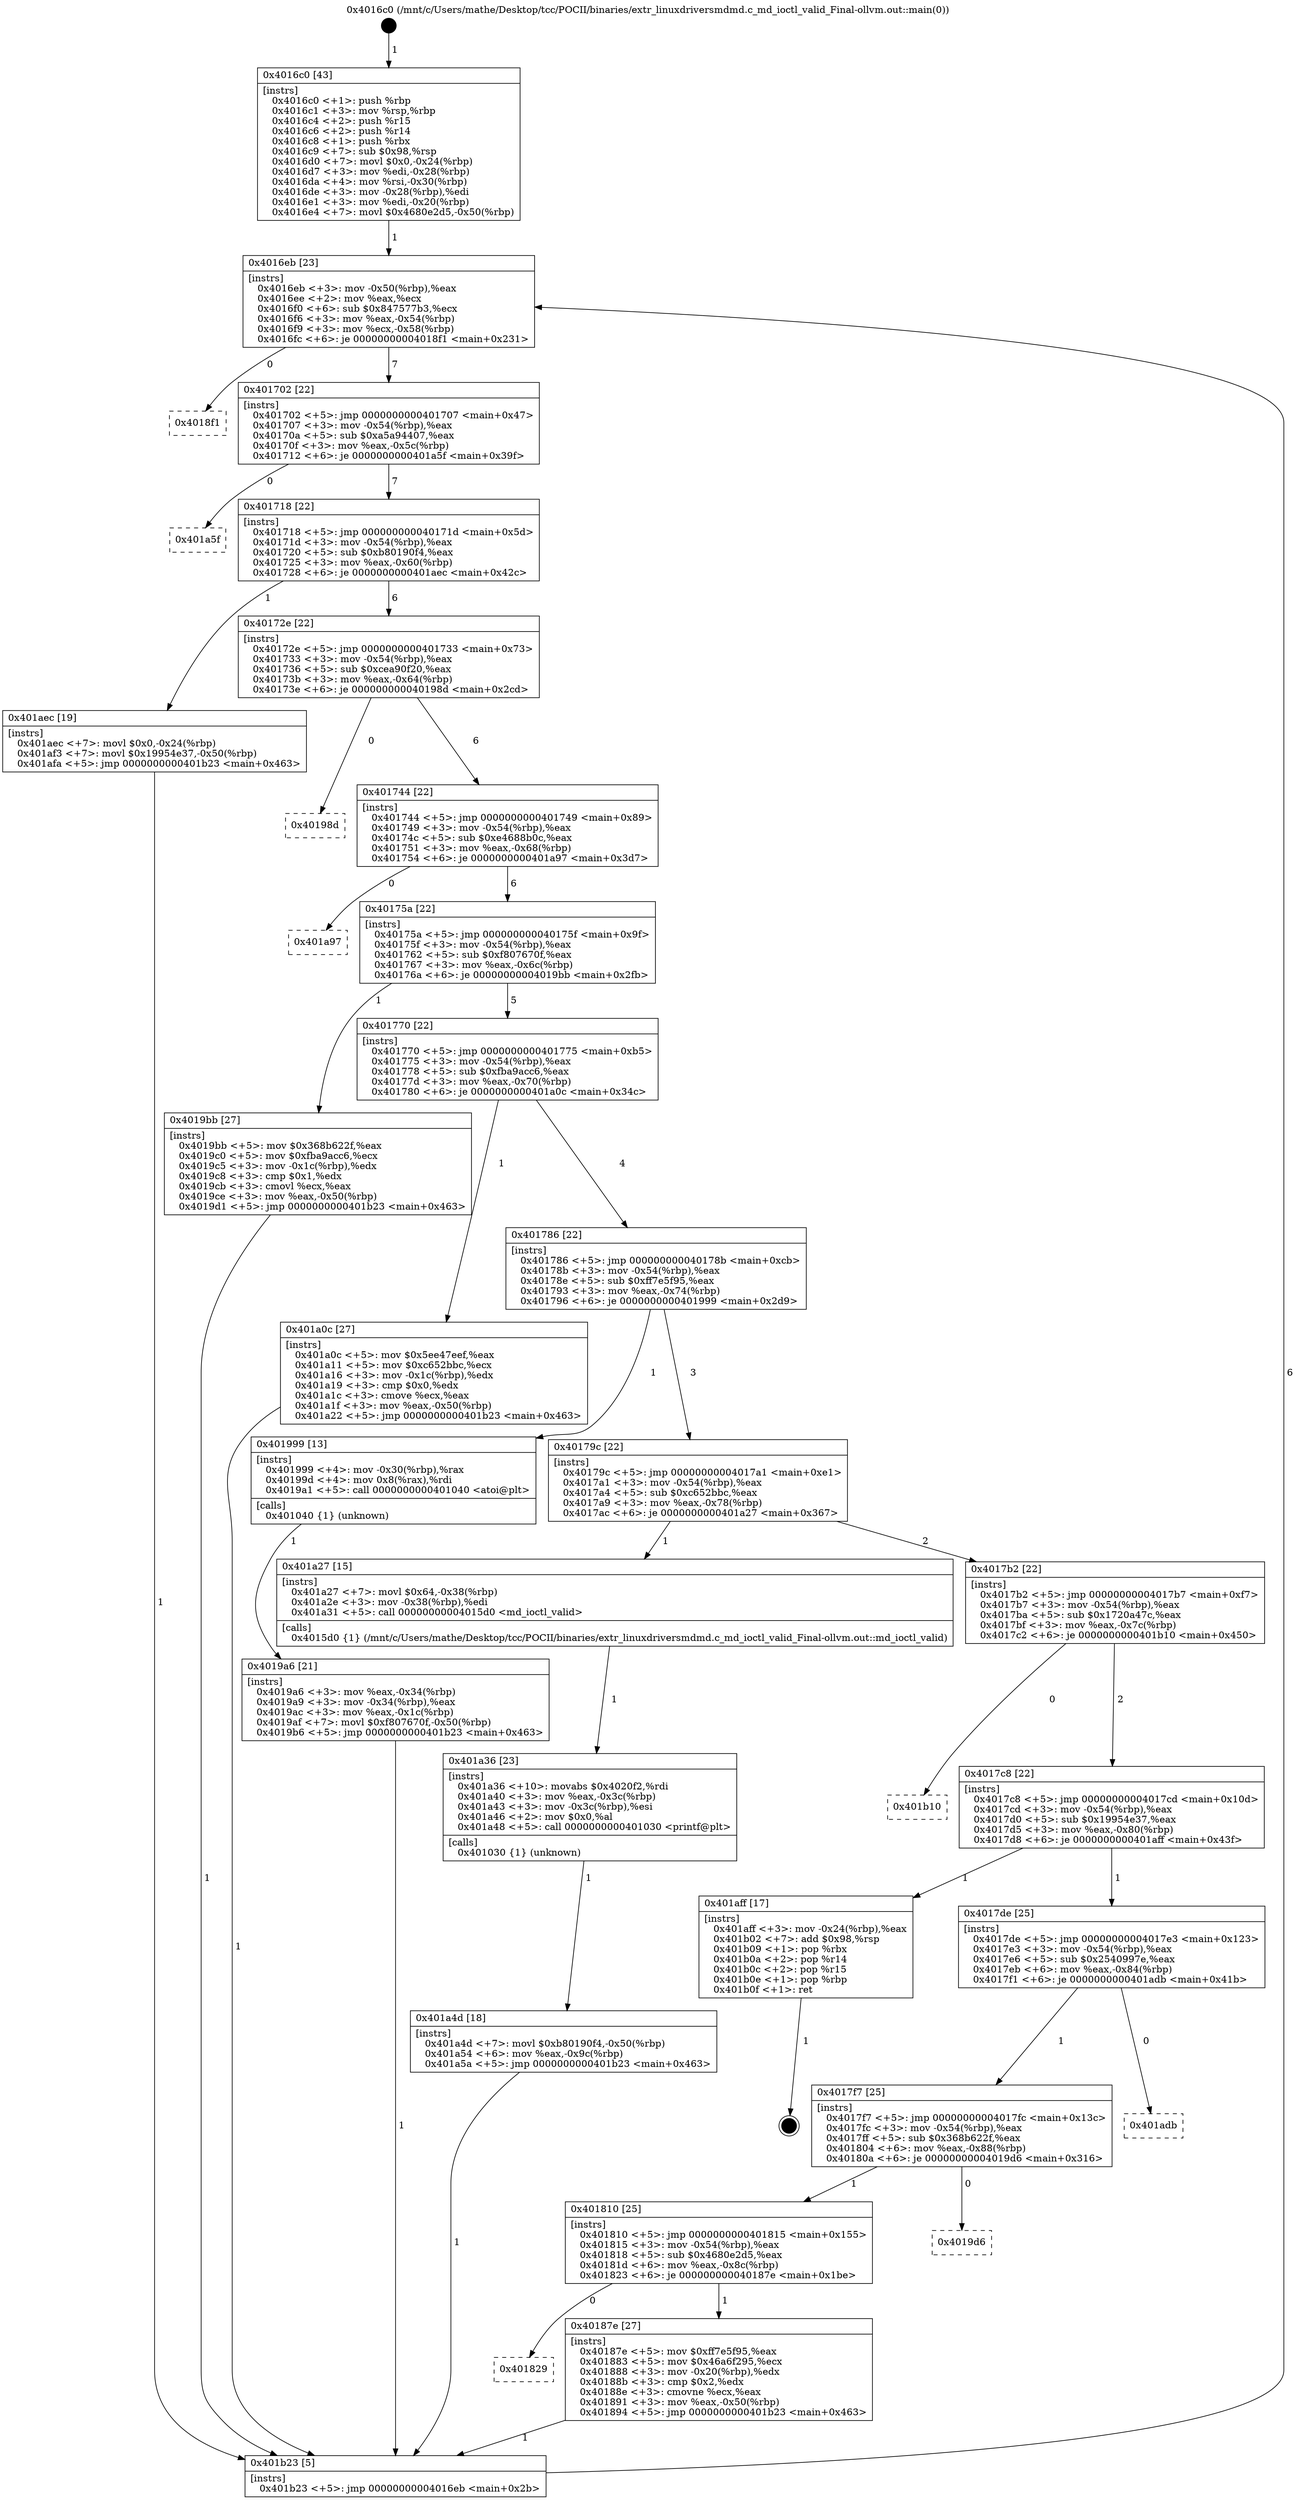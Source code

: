 digraph "0x4016c0" {
  label = "0x4016c0 (/mnt/c/Users/mathe/Desktop/tcc/POCII/binaries/extr_linuxdriversmdmd.c_md_ioctl_valid_Final-ollvm.out::main(0))"
  labelloc = "t"
  node[shape=record]

  Entry [label="",width=0.3,height=0.3,shape=circle,fillcolor=black,style=filled]
  "0x4016eb" [label="{
     0x4016eb [23]\l
     | [instrs]\l
     &nbsp;&nbsp;0x4016eb \<+3\>: mov -0x50(%rbp),%eax\l
     &nbsp;&nbsp;0x4016ee \<+2\>: mov %eax,%ecx\l
     &nbsp;&nbsp;0x4016f0 \<+6\>: sub $0x847577b3,%ecx\l
     &nbsp;&nbsp;0x4016f6 \<+3\>: mov %eax,-0x54(%rbp)\l
     &nbsp;&nbsp;0x4016f9 \<+3\>: mov %ecx,-0x58(%rbp)\l
     &nbsp;&nbsp;0x4016fc \<+6\>: je 00000000004018f1 \<main+0x231\>\l
  }"]
  "0x4018f1" [label="{
     0x4018f1\l
  }", style=dashed]
  "0x401702" [label="{
     0x401702 [22]\l
     | [instrs]\l
     &nbsp;&nbsp;0x401702 \<+5\>: jmp 0000000000401707 \<main+0x47\>\l
     &nbsp;&nbsp;0x401707 \<+3\>: mov -0x54(%rbp),%eax\l
     &nbsp;&nbsp;0x40170a \<+5\>: sub $0xa5a94407,%eax\l
     &nbsp;&nbsp;0x40170f \<+3\>: mov %eax,-0x5c(%rbp)\l
     &nbsp;&nbsp;0x401712 \<+6\>: je 0000000000401a5f \<main+0x39f\>\l
  }"]
  Exit [label="",width=0.3,height=0.3,shape=circle,fillcolor=black,style=filled,peripheries=2]
  "0x401a5f" [label="{
     0x401a5f\l
  }", style=dashed]
  "0x401718" [label="{
     0x401718 [22]\l
     | [instrs]\l
     &nbsp;&nbsp;0x401718 \<+5\>: jmp 000000000040171d \<main+0x5d\>\l
     &nbsp;&nbsp;0x40171d \<+3\>: mov -0x54(%rbp),%eax\l
     &nbsp;&nbsp;0x401720 \<+5\>: sub $0xb80190f4,%eax\l
     &nbsp;&nbsp;0x401725 \<+3\>: mov %eax,-0x60(%rbp)\l
     &nbsp;&nbsp;0x401728 \<+6\>: je 0000000000401aec \<main+0x42c\>\l
  }"]
  "0x401a4d" [label="{
     0x401a4d [18]\l
     | [instrs]\l
     &nbsp;&nbsp;0x401a4d \<+7\>: movl $0xb80190f4,-0x50(%rbp)\l
     &nbsp;&nbsp;0x401a54 \<+6\>: mov %eax,-0x9c(%rbp)\l
     &nbsp;&nbsp;0x401a5a \<+5\>: jmp 0000000000401b23 \<main+0x463\>\l
  }"]
  "0x401aec" [label="{
     0x401aec [19]\l
     | [instrs]\l
     &nbsp;&nbsp;0x401aec \<+7\>: movl $0x0,-0x24(%rbp)\l
     &nbsp;&nbsp;0x401af3 \<+7\>: movl $0x19954e37,-0x50(%rbp)\l
     &nbsp;&nbsp;0x401afa \<+5\>: jmp 0000000000401b23 \<main+0x463\>\l
  }"]
  "0x40172e" [label="{
     0x40172e [22]\l
     | [instrs]\l
     &nbsp;&nbsp;0x40172e \<+5\>: jmp 0000000000401733 \<main+0x73\>\l
     &nbsp;&nbsp;0x401733 \<+3\>: mov -0x54(%rbp),%eax\l
     &nbsp;&nbsp;0x401736 \<+5\>: sub $0xcea90f20,%eax\l
     &nbsp;&nbsp;0x40173b \<+3\>: mov %eax,-0x64(%rbp)\l
     &nbsp;&nbsp;0x40173e \<+6\>: je 000000000040198d \<main+0x2cd\>\l
  }"]
  "0x401a36" [label="{
     0x401a36 [23]\l
     | [instrs]\l
     &nbsp;&nbsp;0x401a36 \<+10\>: movabs $0x4020f2,%rdi\l
     &nbsp;&nbsp;0x401a40 \<+3\>: mov %eax,-0x3c(%rbp)\l
     &nbsp;&nbsp;0x401a43 \<+3\>: mov -0x3c(%rbp),%esi\l
     &nbsp;&nbsp;0x401a46 \<+2\>: mov $0x0,%al\l
     &nbsp;&nbsp;0x401a48 \<+5\>: call 0000000000401030 \<printf@plt\>\l
     | [calls]\l
     &nbsp;&nbsp;0x401030 \{1\} (unknown)\l
  }"]
  "0x40198d" [label="{
     0x40198d\l
  }", style=dashed]
  "0x401744" [label="{
     0x401744 [22]\l
     | [instrs]\l
     &nbsp;&nbsp;0x401744 \<+5\>: jmp 0000000000401749 \<main+0x89\>\l
     &nbsp;&nbsp;0x401749 \<+3\>: mov -0x54(%rbp),%eax\l
     &nbsp;&nbsp;0x40174c \<+5\>: sub $0xe4688b0c,%eax\l
     &nbsp;&nbsp;0x401751 \<+3\>: mov %eax,-0x68(%rbp)\l
     &nbsp;&nbsp;0x401754 \<+6\>: je 0000000000401a97 \<main+0x3d7\>\l
  }"]
  "0x4019a6" [label="{
     0x4019a6 [21]\l
     | [instrs]\l
     &nbsp;&nbsp;0x4019a6 \<+3\>: mov %eax,-0x34(%rbp)\l
     &nbsp;&nbsp;0x4019a9 \<+3\>: mov -0x34(%rbp),%eax\l
     &nbsp;&nbsp;0x4019ac \<+3\>: mov %eax,-0x1c(%rbp)\l
     &nbsp;&nbsp;0x4019af \<+7\>: movl $0xf807670f,-0x50(%rbp)\l
     &nbsp;&nbsp;0x4019b6 \<+5\>: jmp 0000000000401b23 \<main+0x463\>\l
  }"]
  "0x401a97" [label="{
     0x401a97\l
  }", style=dashed]
  "0x40175a" [label="{
     0x40175a [22]\l
     | [instrs]\l
     &nbsp;&nbsp;0x40175a \<+5\>: jmp 000000000040175f \<main+0x9f\>\l
     &nbsp;&nbsp;0x40175f \<+3\>: mov -0x54(%rbp),%eax\l
     &nbsp;&nbsp;0x401762 \<+5\>: sub $0xf807670f,%eax\l
     &nbsp;&nbsp;0x401767 \<+3\>: mov %eax,-0x6c(%rbp)\l
     &nbsp;&nbsp;0x40176a \<+6\>: je 00000000004019bb \<main+0x2fb\>\l
  }"]
  "0x4016c0" [label="{
     0x4016c0 [43]\l
     | [instrs]\l
     &nbsp;&nbsp;0x4016c0 \<+1\>: push %rbp\l
     &nbsp;&nbsp;0x4016c1 \<+3\>: mov %rsp,%rbp\l
     &nbsp;&nbsp;0x4016c4 \<+2\>: push %r15\l
     &nbsp;&nbsp;0x4016c6 \<+2\>: push %r14\l
     &nbsp;&nbsp;0x4016c8 \<+1\>: push %rbx\l
     &nbsp;&nbsp;0x4016c9 \<+7\>: sub $0x98,%rsp\l
     &nbsp;&nbsp;0x4016d0 \<+7\>: movl $0x0,-0x24(%rbp)\l
     &nbsp;&nbsp;0x4016d7 \<+3\>: mov %edi,-0x28(%rbp)\l
     &nbsp;&nbsp;0x4016da \<+4\>: mov %rsi,-0x30(%rbp)\l
     &nbsp;&nbsp;0x4016de \<+3\>: mov -0x28(%rbp),%edi\l
     &nbsp;&nbsp;0x4016e1 \<+3\>: mov %edi,-0x20(%rbp)\l
     &nbsp;&nbsp;0x4016e4 \<+7\>: movl $0x4680e2d5,-0x50(%rbp)\l
  }"]
  "0x4019bb" [label="{
     0x4019bb [27]\l
     | [instrs]\l
     &nbsp;&nbsp;0x4019bb \<+5\>: mov $0x368b622f,%eax\l
     &nbsp;&nbsp;0x4019c0 \<+5\>: mov $0xfba9acc6,%ecx\l
     &nbsp;&nbsp;0x4019c5 \<+3\>: mov -0x1c(%rbp),%edx\l
     &nbsp;&nbsp;0x4019c8 \<+3\>: cmp $0x1,%edx\l
     &nbsp;&nbsp;0x4019cb \<+3\>: cmovl %ecx,%eax\l
     &nbsp;&nbsp;0x4019ce \<+3\>: mov %eax,-0x50(%rbp)\l
     &nbsp;&nbsp;0x4019d1 \<+5\>: jmp 0000000000401b23 \<main+0x463\>\l
  }"]
  "0x401770" [label="{
     0x401770 [22]\l
     | [instrs]\l
     &nbsp;&nbsp;0x401770 \<+5\>: jmp 0000000000401775 \<main+0xb5\>\l
     &nbsp;&nbsp;0x401775 \<+3\>: mov -0x54(%rbp),%eax\l
     &nbsp;&nbsp;0x401778 \<+5\>: sub $0xfba9acc6,%eax\l
     &nbsp;&nbsp;0x40177d \<+3\>: mov %eax,-0x70(%rbp)\l
     &nbsp;&nbsp;0x401780 \<+6\>: je 0000000000401a0c \<main+0x34c\>\l
  }"]
  "0x401b23" [label="{
     0x401b23 [5]\l
     | [instrs]\l
     &nbsp;&nbsp;0x401b23 \<+5\>: jmp 00000000004016eb \<main+0x2b\>\l
  }"]
  "0x401a0c" [label="{
     0x401a0c [27]\l
     | [instrs]\l
     &nbsp;&nbsp;0x401a0c \<+5\>: mov $0x5ee47eef,%eax\l
     &nbsp;&nbsp;0x401a11 \<+5\>: mov $0xc652bbc,%ecx\l
     &nbsp;&nbsp;0x401a16 \<+3\>: mov -0x1c(%rbp),%edx\l
     &nbsp;&nbsp;0x401a19 \<+3\>: cmp $0x0,%edx\l
     &nbsp;&nbsp;0x401a1c \<+3\>: cmove %ecx,%eax\l
     &nbsp;&nbsp;0x401a1f \<+3\>: mov %eax,-0x50(%rbp)\l
     &nbsp;&nbsp;0x401a22 \<+5\>: jmp 0000000000401b23 \<main+0x463\>\l
  }"]
  "0x401786" [label="{
     0x401786 [22]\l
     | [instrs]\l
     &nbsp;&nbsp;0x401786 \<+5\>: jmp 000000000040178b \<main+0xcb\>\l
     &nbsp;&nbsp;0x40178b \<+3\>: mov -0x54(%rbp),%eax\l
     &nbsp;&nbsp;0x40178e \<+5\>: sub $0xff7e5f95,%eax\l
     &nbsp;&nbsp;0x401793 \<+3\>: mov %eax,-0x74(%rbp)\l
     &nbsp;&nbsp;0x401796 \<+6\>: je 0000000000401999 \<main+0x2d9\>\l
  }"]
  "0x401829" [label="{
     0x401829\l
  }", style=dashed]
  "0x401999" [label="{
     0x401999 [13]\l
     | [instrs]\l
     &nbsp;&nbsp;0x401999 \<+4\>: mov -0x30(%rbp),%rax\l
     &nbsp;&nbsp;0x40199d \<+4\>: mov 0x8(%rax),%rdi\l
     &nbsp;&nbsp;0x4019a1 \<+5\>: call 0000000000401040 \<atoi@plt\>\l
     | [calls]\l
     &nbsp;&nbsp;0x401040 \{1\} (unknown)\l
  }"]
  "0x40179c" [label="{
     0x40179c [22]\l
     | [instrs]\l
     &nbsp;&nbsp;0x40179c \<+5\>: jmp 00000000004017a1 \<main+0xe1\>\l
     &nbsp;&nbsp;0x4017a1 \<+3\>: mov -0x54(%rbp),%eax\l
     &nbsp;&nbsp;0x4017a4 \<+5\>: sub $0xc652bbc,%eax\l
     &nbsp;&nbsp;0x4017a9 \<+3\>: mov %eax,-0x78(%rbp)\l
     &nbsp;&nbsp;0x4017ac \<+6\>: je 0000000000401a27 \<main+0x367\>\l
  }"]
  "0x40187e" [label="{
     0x40187e [27]\l
     | [instrs]\l
     &nbsp;&nbsp;0x40187e \<+5\>: mov $0xff7e5f95,%eax\l
     &nbsp;&nbsp;0x401883 \<+5\>: mov $0x46a6f295,%ecx\l
     &nbsp;&nbsp;0x401888 \<+3\>: mov -0x20(%rbp),%edx\l
     &nbsp;&nbsp;0x40188b \<+3\>: cmp $0x2,%edx\l
     &nbsp;&nbsp;0x40188e \<+3\>: cmovne %ecx,%eax\l
     &nbsp;&nbsp;0x401891 \<+3\>: mov %eax,-0x50(%rbp)\l
     &nbsp;&nbsp;0x401894 \<+5\>: jmp 0000000000401b23 \<main+0x463\>\l
  }"]
  "0x401a27" [label="{
     0x401a27 [15]\l
     | [instrs]\l
     &nbsp;&nbsp;0x401a27 \<+7\>: movl $0x64,-0x38(%rbp)\l
     &nbsp;&nbsp;0x401a2e \<+3\>: mov -0x38(%rbp),%edi\l
     &nbsp;&nbsp;0x401a31 \<+5\>: call 00000000004015d0 \<md_ioctl_valid\>\l
     | [calls]\l
     &nbsp;&nbsp;0x4015d0 \{1\} (/mnt/c/Users/mathe/Desktop/tcc/POCII/binaries/extr_linuxdriversmdmd.c_md_ioctl_valid_Final-ollvm.out::md_ioctl_valid)\l
  }"]
  "0x4017b2" [label="{
     0x4017b2 [22]\l
     | [instrs]\l
     &nbsp;&nbsp;0x4017b2 \<+5\>: jmp 00000000004017b7 \<main+0xf7\>\l
     &nbsp;&nbsp;0x4017b7 \<+3\>: mov -0x54(%rbp),%eax\l
     &nbsp;&nbsp;0x4017ba \<+5\>: sub $0x1720a47c,%eax\l
     &nbsp;&nbsp;0x4017bf \<+3\>: mov %eax,-0x7c(%rbp)\l
     &nbsp;&nbsp;0x4017c2 \<+6\>: je 0000000000401b10 \<main+0x450\>\l
  }"]
  "0x401810" [label="{
     0x401810 [25]\l
     | [instrs]\l
     &nbsp;&nbsp;0x401810 \<+5\>: jmp 0000000000401815 \<main+0x155\>\l
     &nbsp;&nbsp;0x401815 \<+3\>: mov -0x54(%rbp),%eax\l
     &nbsp;&nbsp;0x401818 \<+5\>: sub $0x4680e2d5,%eax\l
     &nbsp;&nbsp;0x40181d \<+6\>: mov %eax,-0x8c(%rbp)\l
     &nbsp;&nbsp;0x401823 \<+6\>: je 000000000040187e \<main+0x1be\>\l
  }"]
  "0x401b10" [label="{
     0x401b10\l
  }", style=dashed]
  "0x4017c8" [label="{
     0x4017c8 [22]\l
     | [instrs]\l
     &nbsp;&nbsp;0x4017c8 \<+5\>: jmp 00000000004017cd \<main+0x10d\>\l
     &nbsp;&nbsp;0x4017cd \<+3\>: mov -0x54(%rbp),%eax\l
     &nbsp;&nbsp;0x4017d0 \<+5\>: sub $0x19954e37,%eax\l
     &nbsp;&nbsp;0x4017d5 \<+3\>: mov %eax,-0x80(%rbp)\l
     &nbsp;&nbsp;0x4017d8 \<+6\>: je 0000000000401aff \<main+0x43f\>\l
  }"]
  "0x4019d6" [label="{
     0x4019d6\l
  }", style=dashed]
  "0x401aff" [label="{
     0x401aff [17]\l
     | [instrs]\l
     &nbsp;&nbsp;0x401aff \<+3\>: mov -0x24(%rbp),%eax\l
     &nbsp;&nbsp;0x401b02 \<+7\>: add $0x98,%rsp\l
     &nbsp;&nbsp;0x401b09 \<+1\>: pop %rbx\l
     &nbsp;&nbsp;0x401b0a \<+2\>: pop %r14\l
     &nbsp;&nbsp;0x401b0c \<+2\>: pop %r15\l
     &nbsp;&nbsp;0x401b0e \<+1\>: pop %rbp\l
     &nbsp;&nbsp;0x401b0f \<+1\>: ret\l
  }"]
  "0x4017de" [label="{
     0x4017de [25]\l
     | [instrs]\l
     &nbsp;&nbsp;0x4017de \<+5\>: jmp 00000000004017e3 \<main+0x123\>\l
     &nbsp;&nbsp;0x4017e3 \<+3\>: mov -0x54(%rbp),%eax\l
     &nbsp;&nbsp;0x4017e6 \<+5\>: sub $0x2540997e,%eax\l
     &nbsp;&nbsp;0x4017eb \<+6\>: mov %eax,-0x84(%rbp)\l
     &nbsp;&nbsp;0x4017f1 \<+6\>: je 0000000000401adb \<main+0x41b\>\l
  }"]
  "0x4017f7" [label="{
     0x4017f7 [25]\l
     | [instrs]\l
     &nbsp;&nbsp;0x4017f7 \<+5\>: jmp 00000000004017fc \<main+0x13c\>\l
     &nbsp;&nbsp;0x4017fc \<+3\>: mov -0x54(%rbp),%eax\l
     &nbsp;&nbsp;0x4017ff \<+5\>: sub $0x368b622f,%eax\l
     &nbsp;&nbsp;0x401804 \<+6\>: mov %eax,-0x88(%rbp)\l
     &nbsp;&nbsp;0x40180a \<+6\>: je 00000000004019d6 \<main+0x316\>\l
  }"]
  "0x401adb" [label="{
     0x401adb\l
  }", style=dashed]
  Entry -> "0x4016c0" [label=" 1"]
  "0x4016eb" -> "0x4018f1" [label=" 0"]
  "0x4016eb" -> "0x401702" [label=" 7"]
  "0x401aff" -> Exit [label=" 1"]
  "0x401702" -> "0x401a5f" [label=" 0"]
  "0x401702" -> "0x401718" [label=" 7"]
  "0x401aec" -> "0x401b23" [label=" 1"]
  "0x401718" -> "0x401aec" [label=" 1"]
  "0x401718" -> "0x40172e" [label=" 6"]
  "0x401a4d" -> "0x401b23" [label=" 1"]
  "0x40172e" -> "0x40198d" [label=" 0"]
  "0x40172e" -> "0x401744" [label=" 6"]
  "0x401a36" -> "0x401a4d" [label=" 1"]
  "0x401744" -> "0x401a97" [label=" 0"]
  "0x401744" -> "0x40175a" [label=" 6"]
  "0x401a27" -> "0x401a36" [label=" 1"]
  "0x40175a" -> "0x4019bb" [label=" 1"]
  "0x40175a" -> "0x401770" [label=" 5"]
  "0x401a0c" -> "0x401b23" [label=" 1"]
  "0x401770" -> "0x401a0c" [label=" 1"]
  "0x401770" -> "0x401786" [label=" 4"]
  "0x4019bb" -> "0x401b23" [label=" 1"]
  "0x401786" -> "0x401999" [label=" 1"]
  "0x401786" -> "0x40179c" [label=" 3"]
  "0x4019a6" -> "0x401b23" [label=" 1"]
  "0x40179c" -> "0x401a27" [label=" 1"]
  "0x40179c" -> "0x4017b2" [label=" 2"]
  "0x401999" -> "0x4019a6" [label=" 1"]
  "0x4017b2" -> "0x401b10" [label=" 0"]
  "0x4017b2" -> "0x4017c8" [label=" 2"]
  "0x4016c0" -> "0x4016eb" [label=" 1"]
  "0x4017c8" -> "0x401aff" [label=" 1"]
  "0x4017c8" -> "0x4017de" [label=" 1"]
  "0x40187e" -> "0x401b23" [label=" 1"]
  "0x4017de" -> "0x401adb" [label=" 0"]
  "0x4017de" -> "0x4017f7" [label=" 1"]
  "0x401810" -> "0x401829" [label=" 0"]
  "0x4017f7" -> "0x4019d6" [label=" 0"]
  "0x4017f7" -> "0x401810" [label=" 1"]
  "0x401b23" -> "0x4016eb" [label=" 6"]
  "0x401810" -> "0x40187e" [label=" 1"]
}
